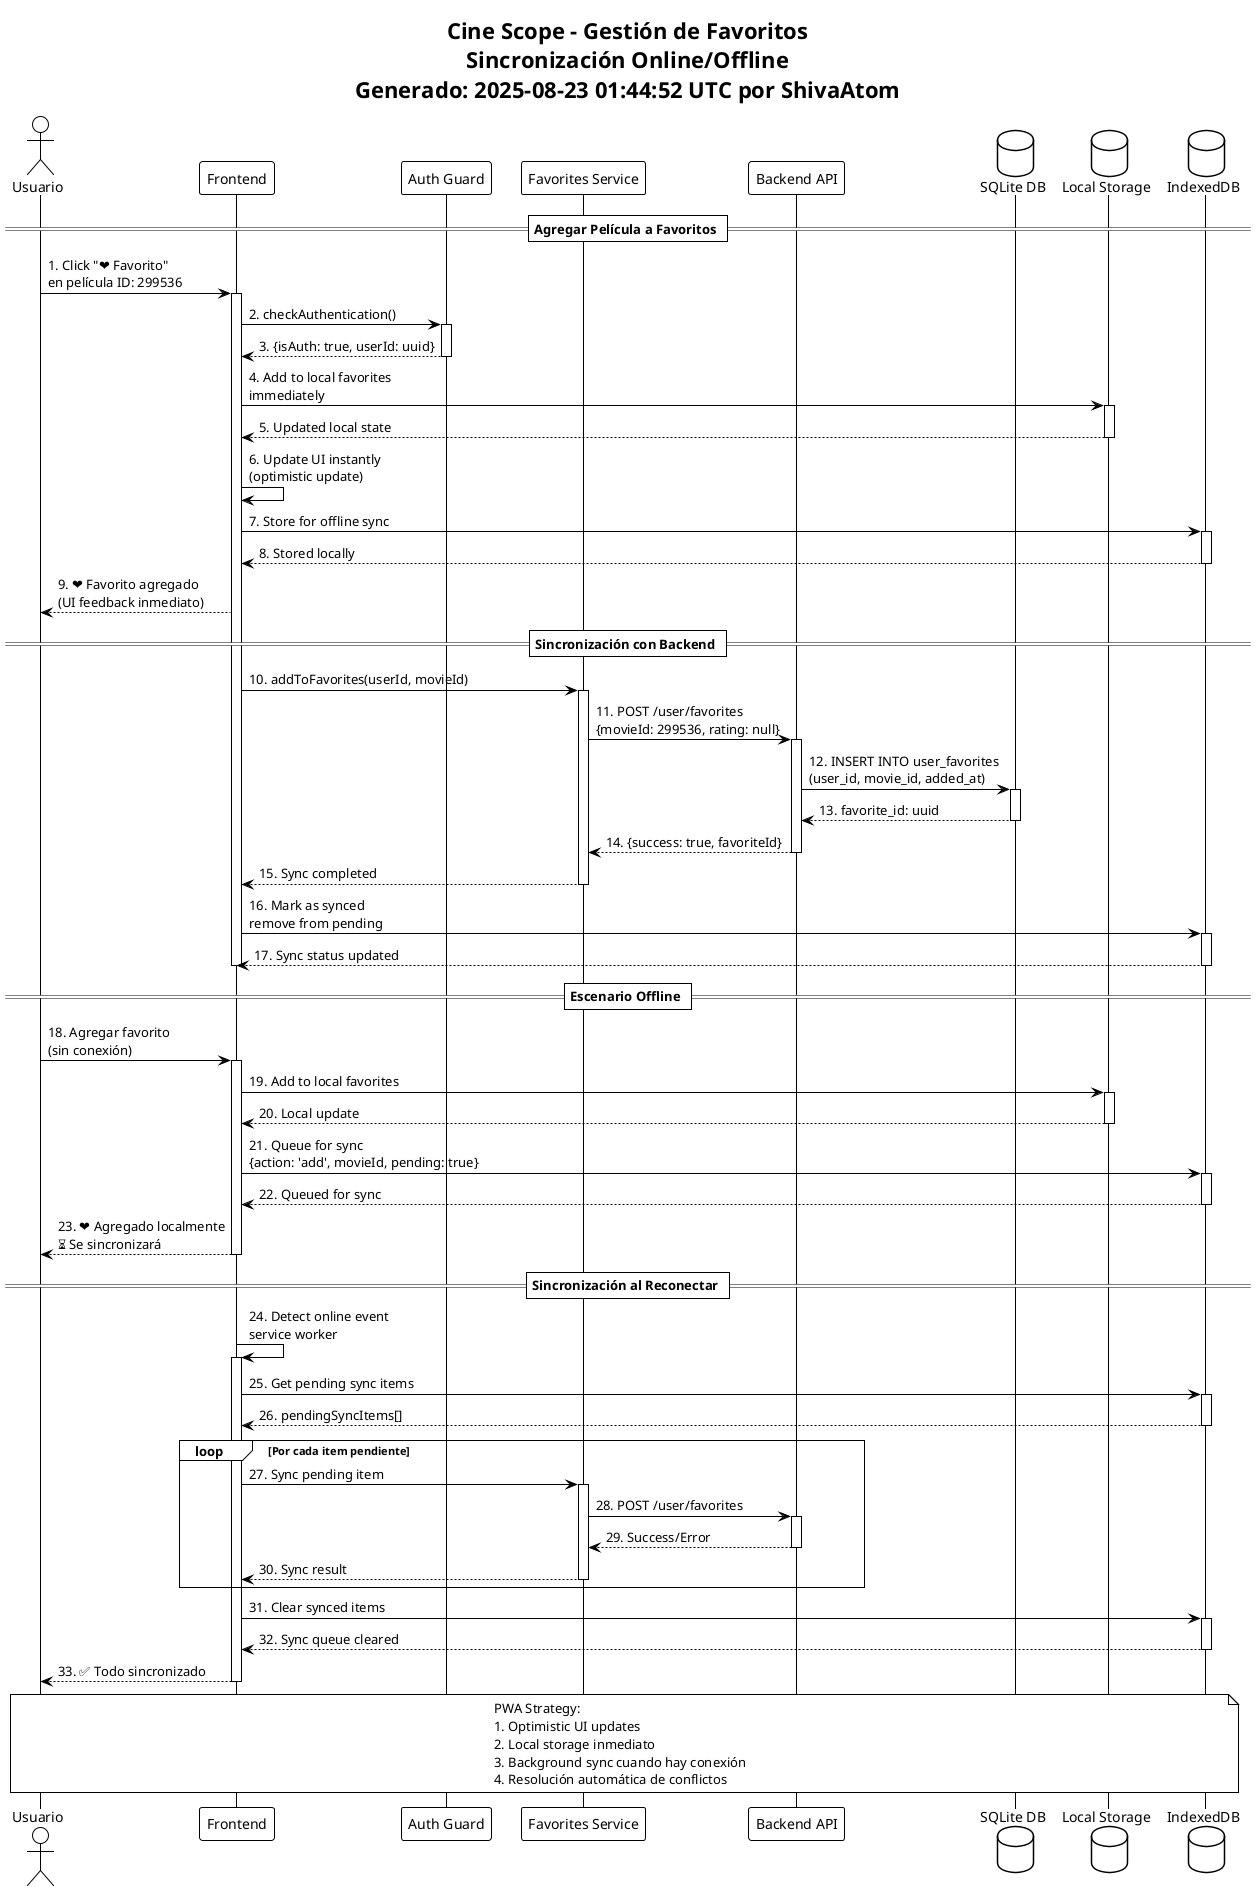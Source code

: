@startuml Secuencia_Favoritos_CineScope
!theme plain

title Cine Scope - Gestión de Favoritos\nSincronización Online/Offline\nGenerado: 2025-08-23 01:44:52 UTC por ShivaAtom

actor Usuario as user
participant "Frontend" as frontend
participant "Auth Guard" as auth
participant "Favorites Service" as favService
participant "Backend API" as api
database "SQLite DB" as db
database "Local Storage" as localStorage
database "IndexedDB" as indexedDB

== Agregar Película a Favoritos ==

user -> frontend : 1. Click "❤️ Favorito"\nen película ID: 299536
activate frontend

frontend -> auth : 2. checkAuthentication()
activate auth
auth --> frontend : 3. {isAuth: true, userId: uuid}
deactivate auth

frontend -> localStorage : 4. Add to local favorites\nimmediately
activate localStorage
localStorage --> frontend : 5. Updated local state
deactivate localStorage

frontend -> frontend : 6. Update UI instantly\n(optimistic update)

frontend -> indexedDB : 7. Store for offline sync
activate indexedDB
indexedDB --> frontend : 8. Stored locally
deactivate indexedDB

frontend --> user : 9. ❤️ Favorito agregado\n(UI feedback inmediato)

== Sincronización con Backend ==

frontend -> favService : 10. addToFavorites(userId, movieId)
activate favService

favService -> api : 11. POST /user/favorites\n{movieId: 299536, rating: null}
activate api

api -> db : 12. INSERT INTO user_favorites\n(user_id, movie_id, added_at)
activate db
db --> api : 13. favorite_id: uuid
deactivate db

api --> favService : 14. {success: true, favoriteId}
deactivate api

favService --> frontend : 15. Sync completed
deactivate favService

frontend -> indexedDB : 16. Mark as synced\nremove from pending
activate indexedDB
indexedDB --> frontend : 17. Sync status updated
deactivate indexedDB

deactivate frontend

== Escenario Offline ==

user -> frontend : 18. Agregar favorito\n(sin conexión)
activate frontend

frontend -> localStorage : 19. Add to local favorites
activate localStorage
localStorage --> frontend : 20. Local update
deactivate localStorage

frontend -> indexedDB : 21. Queue for sync\n{action: 'add', movieId, pending: true}
activate indexedDB
indexedDB --> frontend : 22. Queued for sync
deactivate indexedDB

frontend --> user : 23. ❤️ Agregado localmente\n⏳ Se sincronizará
deactivate frontend

== Sincronización al Reconectar ==

frontend -> frontend : 24. Detect online event\nservice worker
activate frontend

frontend -> indexedDB : 25. Get pending sync items
activate indexedDB
indexedDB --> frontend : 26. pendingSyncItems[]
deactivate indexedDB

loop Por cada item pendiente
    frontend -> favService : 27. Sync pending item
    activate favService
    favService -> api : 28. POST /user/favorites
    activate api
    api --> favService : 29. Success/Error
    deactivate api
    favService --> frontend : 30. Sync result
    deactivate favService
end

frontend -> indexedDB : 31. Clear synced items
activate indexedDB
indexedDB --> frontend : 32. Sync queue cleared
deactivate indexedDB

frontend --> user : 33. ✅ Todo sincronizado
deactivate frontend

note over user, indexedDB : PWA Strategy:\n1. Optimistic UI updates\n2. Local storage inmediato\n3. Background sync cuando hay conexión\n4. Resolución automática de conflictos

@enduml